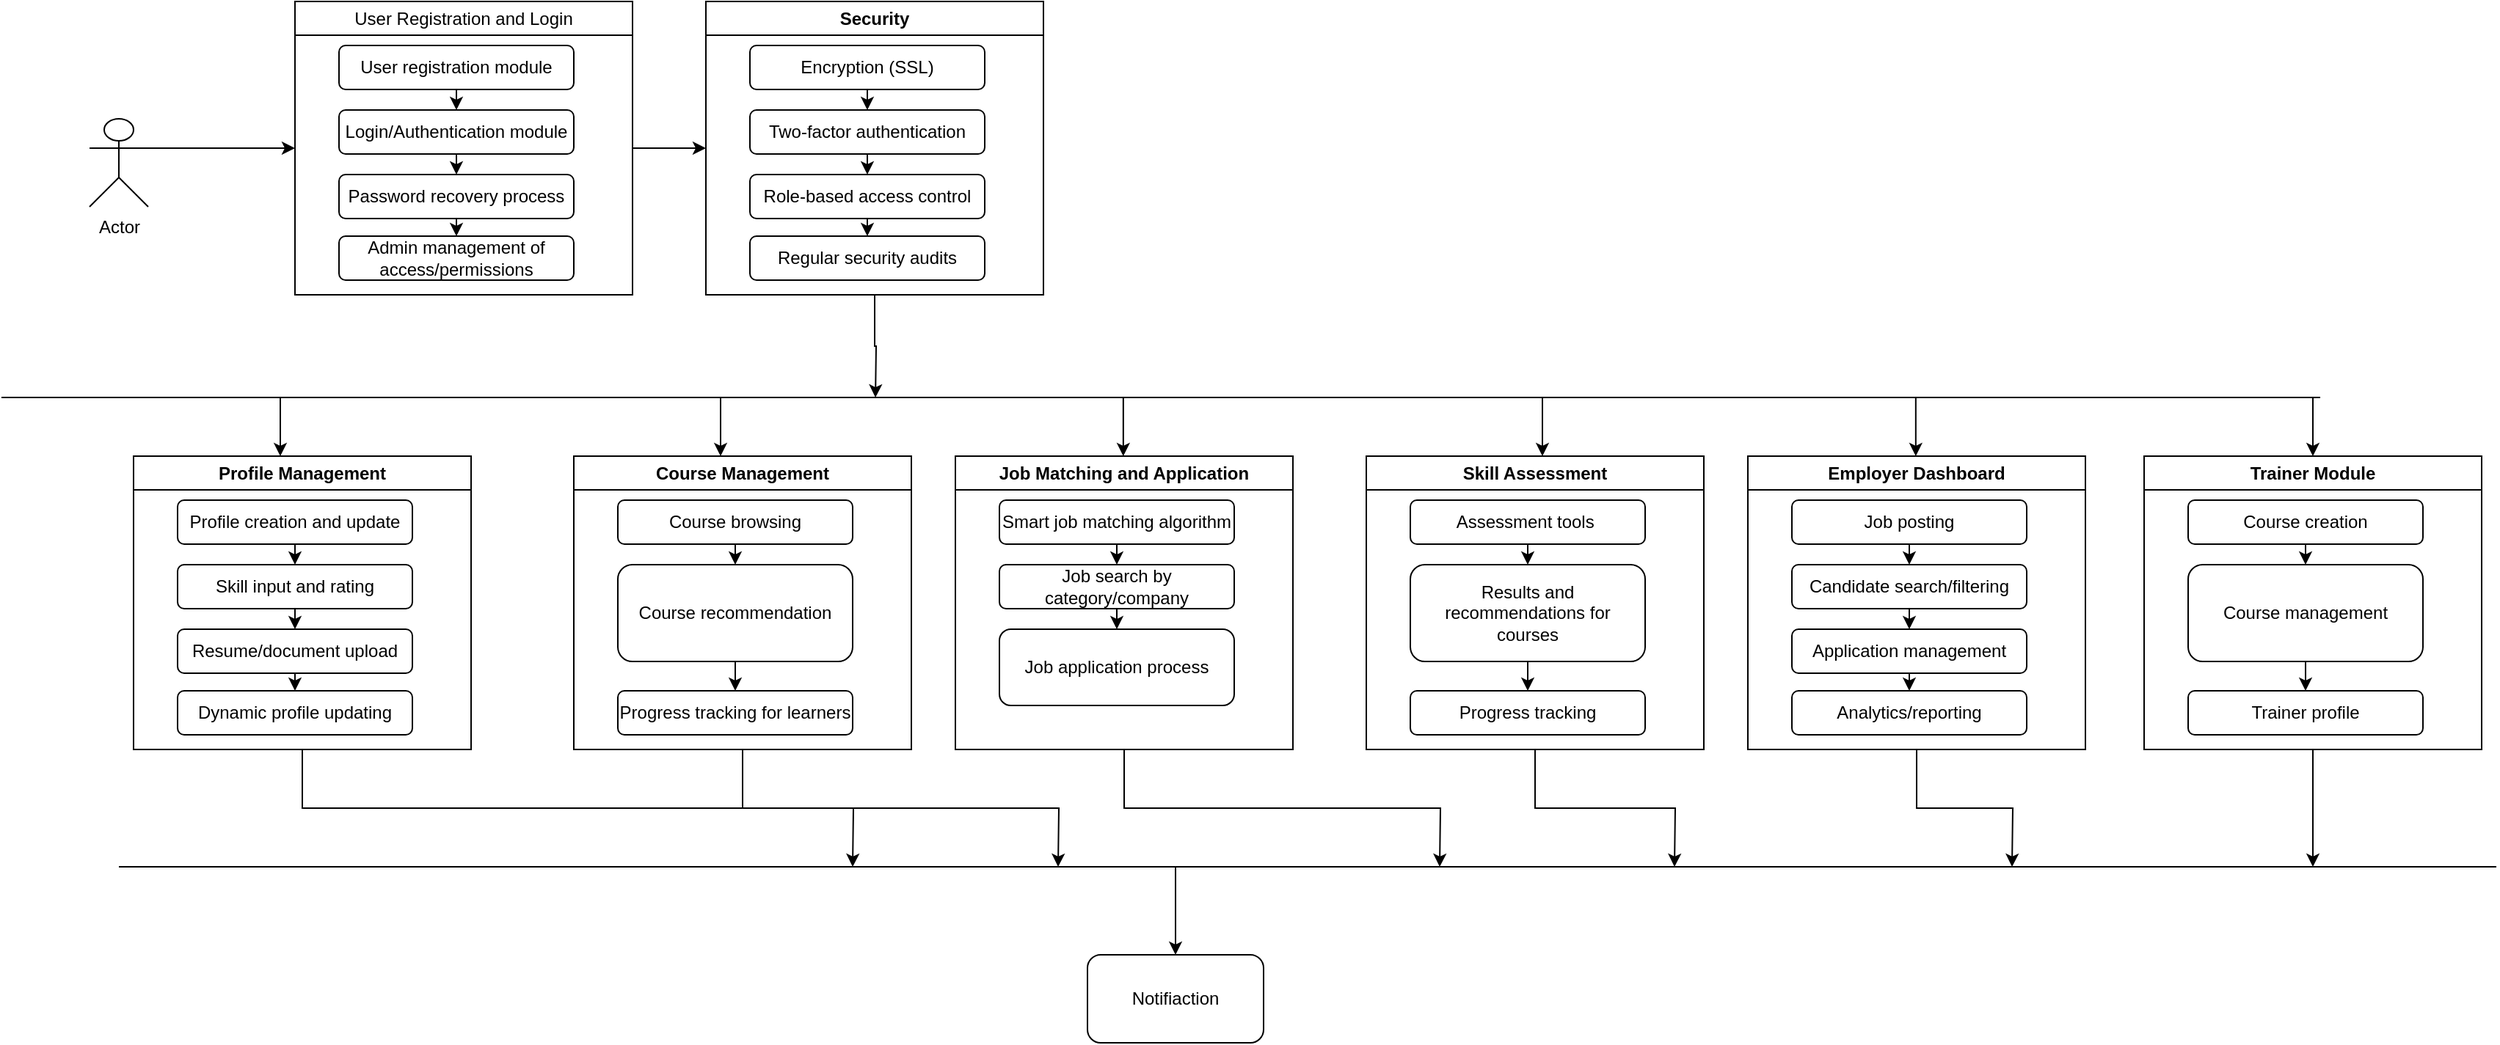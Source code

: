 <mxfile version="24.4.8" type="github">
  <diagram name="Page-1" id="v5uKOIcdS_1mie78dcBx">
    <mxGraphModel dx="1120" dy="478" grid="1" gridSize="10" guides="1" tooltips="1" connect="1" arrows="1" fold="1" page="1" pageScale="1" pageWidth="850" pageHeight="1100" math="0" shadow="0">
      <root>
        <mxCell id="0" />
        <mxCell id="1" parent="0" />
        <mxCell id="T7A3vPWm0_8X9iySJhkO-1" style="edgeStyle=orthogonalEdgeStyle;rounded=0;orthogonalLoop=1;jettySize=auto;html=1;exitX=1;exitY=0.333;exitDx=0;exitDy=0;exitPerimeter=0;" edge="1" parent="1" source="T7A3vPWm0_8X9iySJhkO-2">
          <mxGeometry relative="1" as="geometry">
            <mxPoint x="210" y="120" as="targetPoint" />
          </mxGeometry>
        </mxCell>
        <mxCell id="T7A3vPWm0_8X9iySJhkO-2" value="Actor" style="shape=umlActor;verticalLabelPosition=bottom;verticalAlign=top;html=1;outlineConnect=0;" vertex="1" parent="1">
          <mxGeometry x="70" y="100" width="40" height="60" as="geometry" />
        </mxCell>
        <mxCell id="T7A3vPWm0_8X9iySJhkO-3" style="edgeStyle=orthogonalEdgeStyle;rounded=0;orthogonalLoop=1;jettySize=auto;html=1;exitX=0.5;exitY=1;exitDx=0;exitDy=0;" edge="1" parent="1" source="T7A3vPWm0_8X9iySJhkO-4">
          <mxGeometry relative="1" as="geometry">
            <mxPoint x="1150" y="610" as="targetPoint" />
          </mxGeometry>
        </mxCell>
        <mxCell id="T7A3vPWm0_8X9iySJhkO-4" value="Skill Assessment" style="swimlane;whiteSpace=wrap;html=1;" vertex="1" parent="1">
          <mxGeometry x="940" y="330" width="230" height="200" as="geometry" />
        </mxCell>
        <mxCell id="T7A3vPWm0_8X9iySJhkO-5" style="edgeStyle=orthogonalEdgeStyle;rounded=0;orthogonalLoop=1;jettySize=auto;html=1;exitX=0.5;exitY=1;exitDx=0;exitDy=0;entryX=0.5;entryY=0;entryDx=0;entryDy=0;" edge="1" parent="T7A3vPWm0_8X9iySJhkO-4" source="T7A3vPWm0_8X9iySJhkO-6" target="T7A3vPWm0_8X9iySJhkO-9">
          <mxGeometry relative="1" as="geometry" />
        </mxCell>
        <mxCell id="T7A3vPWm0_8X9iySJhkO-6" value="Assessment tools&amp;nbsp;" style="rounded=1;whiteSpace=wrap;html=1;" vertex="1" parent="T7A3vPWm0_8X9iySJhkO-4">
          <mxGeometry x="30" y="30" width="160" height="30" as="geometry" />
        </mxCell>
        <mxCell id="T7A3vPWm0_8X9iySJhkO-7" style="edgeStyle=orthogonalEdgeStyle;rounded=0;orthogonalLoop=1;jettySize=auto;html=1;exitX=0.5;exitY=1;exitDx=0;exitDy=0;entryX=0.5;entryY=0;entryDx=0;entryDy=0;" edge="1" parent="T7A3vPWm0_8X9iySJhkO-4" source="T7A3vPWm0_8X9iySJhkO-9">
          <mxGeometry relative="1" as="geometry">
            <mxPoint x="110" y="118" as="targetPoint" />
          </mxGeometry>
        </mxCell>
        <mxCell id="T7A3vPWm0_8X9iySJhkO-8" style="edgeStyle=orthogonalEdgeStyle;rounded=0;orthogonalLoop=1;jettySize=auto;html=1;exitX=0.5;exitY=1;exitDx=0;exitDy=0;entryX=0.5;entryY=0;entryDx=0;entryDy=0;" edge="1" parent="T7A3vPWm0_8X9iySJhkO-4" source="T7A3vPWm0_8X9iySJhkO-9" target="T7A3vPWm0_8X9iySJhkO-10">
          <mxGeometry relative="1" as="geometry" />
        </mxCell>
        <mxCell id="T7A3vPWm0_8X9iySJhkO-9" value="Results and recommendations for courses" style="rounded=1;whiteSpace=wrap;html=1;" vertex="1" parent="T7A3vPWm0_8X9iySJhkO-4">
          <mxGeometry x="30" y="74" width="160" height="66" as="geometry" />
        </mxCell>
        <mxCell id="T7A3vPWm0_8X9iySJhkO-10" value="Progress tracking" style="rounded=1;whiteSpace=wrap;html=1;" vertex="1" parent="T7A3vPWm0_8X9iySJhkO-4">
          <mxGeometry x="30" y="160" width="160" height="30" as="geometry" />
        </mxCell>
        <mxCell id="T7A3vPWm0_8X9iySJhkO-11" style="edgeStyle=orthogonalEdgeStyle;rounded=0;orthogonalLoop=1;jettySize=auto;html=1;exitX=0.5;exitY=1;exitDx=0;exitDy=0;" edge="1" parent="1" source="T7A3vPWm0_8X9iySJhkO-12">
          <mxGeometry relative="1" as="geometry">
            <mxPoint x="590" y="610" as="targetPoint" />
          </mxGeometry>
        </mxCell>
        <mxCell id="T7A3vPWm0_8X9iySJhkO-12" value="Profile Management" style="swimlane;whiteSpace=wrap;html=1;" vertex="1" parent="1">
          <mxGeometry x="100" y="330" width="230" height="200" as="geometry" />
        </mxCell>
        <mxCell id="T7A3vPWm0_8X9iySJhkO-13" style="edgeStyle=orthogonalEdgeStyle;rounded=0;orthogonalLoop=1;jettySize=auto;html=1;exitX=0.5;exitY=1;exitDx=0;exitDy=0;entryX=0.5;entryY=0;entryDx=0;entryDy=0;" edge="1" parent="T7A3vPWm0_8X9iySJhkO-12" source="T7A3vPWm0_8X9iySJhkO-14" target="T7A3vPWm0_8X9iySJhkO-16">
          <mxGeometry relative="1" as="geometry" />
        </mxCell>
        <mxCell id="T7A3vPWm0_8X9iySJhkO-14" value="Profile creation and update" style="rounded=1;whiteSpace=wrap;html=1;" vertex="1" parent="T7A3vPWm0_8X9iySJhkO-12">
          <mxGeometry x="30" y="30" width="160" height="30" as="geometry" />
        </mxCell>
        <mxCell id="T7A3vPWm0_8X9iySJhkO-15" style="edgeStyle=orthogonalEdgeStyle;rounded=0;orthogonalLoop=1;jettySize=auto;html=1;exitX=0.5;exitY=1;exitDx=0;exitDy=0;entryX=0.5;entryY=0;entryDx=0;entryDy=0;" edge="1" parent="T7A3vPWm0_8X9iySJhkO-12" source="T7A3vPWm0_8X9iySJhkO-16" target="T7A3vPWm0_8X9iySJhkO-18">
          <mxGeometry relative="1" as="geometry" />
        </mxCell>
        <mxCell id="T7A3vPWm0_8X9iySJhkO-16" value="Skill input and rating" style="rounded=1;whiteSpace=wrap;html=1;" vertex="1" parent="T7A3vPWm0_8X9iySJhkO-12">
          <mxGeometry x="30" y="74" width="160" height="30" as="geometry" />
        </mxCell>
        <mxCell id="T7A3vPWm0_8X9iySJhkO-17" style="edgeStyle=orthogonalEdgeStyle;rounded=0;orthogonalLoop=1;jettySize=auto;html=1;exitX=0.5;exitY=1;exitDx=0;exitDy=0;entryX=0.5;entryY=0;entryDx=0;entryDy=0;" edge="1" parent="T7A3vPWm0_8X9iySJhkO-12" source="T7A3vPWm0_8X9iySJhkO-18" target="T7A3vPWm0_8X9iySJhkO-19">
          <mxGeometry relative="1" as="geometry" />
        </mxCell>
        <mxCell id="T7A3vPWm0_8X9iySJhkO-18" value="Resume/document upload" style="rounded=1;whiteSpace=wrap;html=1;" vertex="1" parent="T7A3vPWm0_8X9iySJhkO-12">
          <mxGeometry x="30" y="118" width="160" height="30" as="geometry" />
        </mxCell>
        <mxCell id="T7A3vPWm0_8X9iySJhkO-19" value="Dynamic profile updating" style="rounded=1;whiteSpace=wrap;html=1;" vertex="1" parent="T7A3vPWm0_8X9iySJhkO-12">
          <mxGeometry x="30" y="160" width="160" height="30" as="geometry" />
        </mxCell>
        <mxCell id="T7A3vPWm0_8X9iySJhkO-20" style="edgeStyle=orthogonalEdgeStyle;rounded=0;orthogonalLoop=1;jettySize=auto;html=1;exitX=0.5;exitY=1;exitDx=0;exitDy=0;" edge="1" parent="1" source="T7A3vPWm0_8X9iySJhkO-21">
          <mxGeometry relative="1" as="geometry">
            <mxPoint x="1380" y="610" as="targetPoint" />
          </mxGeometry>
        </mxCell>
        <mxCell id="T7A3vPWm0_8X9iySJhkO-21" value="Employer Dashboard" style="swimlane;whiteSpace=wrap;html=1;" vertex="1" parent="1">
          <mxGeometry x="1200" y="330" width="230" height="200" as="geometry" />
        </mxCell>
        <mxCell id="T7A3vPWm0_8X9iySJhkO-22" style="edgeStyle=orthogonalEdgeStyle;rounded=0;orthogonalLoop=1;jettySize=auto;html=1;exitX=0.5;exitY=1;exitDx=0;exitDy=0;entryX=0.5;entryY=0;entryDx=0;entryDy=0;" edge="1" parent="T7A3vPWm0_8X9iySJhkO-21" source="T7A3vPWm0_8X9iySJhkO-23" target="T7A3vPWm0_8X9iySJhkO-25">
          <mxGeometry relative="1" as="geometry" />
        </mxCell>
        <mxCell id="T7A3vPWm0_8X9iySJhkO-23" value="Job posting" style="rounded=1;whiteSpace=wrap;html=1;" vertex="1" parent="T7A3vPWm0_8X9iySJhkO-21">
          <mxGeometry x="30" y="30" width="160" height="30" as="geometry" />
        </mxCell>
        <mxCell id="T7A3vPWm0_8X9iySJhkO-24" style="edgeStyle=orthogonalEdgeStyle;rounded=0;orthogonalLoop=1;jettySize=auto;html=1;exitX=0.5;exitY=1;exitDx=0;exitDy=0;entryX=0.5;entryY=0;entryDx=0;entryDy=0;" edge="1" parent="T7A3vPWm0_8X9iySJhkO-21" source="T7A3vPWm0_8X9iySJhkO-25" target="T7A3vPWm0_8X9iySJhkO-27">
          <mxGeometry relative="1" as="geometry" />
        </mxCell>
        <mxCell id="T7A3vPWm0_8X9iySJhkO-25" value="Candidate search/filtering" style="rounded=1;whiteSpace=wrap;html=1;" vertex="1" parent="T7A3vPWm0_8X9iySJhkO-21">
          <mxGeometry x="30" y="74" width="160" height="30" as="geometry" />
        </mxCell>
        <mxCell id="T7A3vPWm0_8X9iySJhkO-26" style="edgeStyle=orthogonalEdgeStyle;rounded=0;orthogonalLoop=1;jettySize=auto;html=1;exitX=0.5;exitY=1;exitDx=0;exitDy=0;entryX=0.5;entryY=0;entryDx=0;entryDy=0;" edge="1" parent="T7A3vPWm0_8X9iySJhkO-21" source="T7A3vPWm0_8X9iySJhkO-27" target="T7A3vPWm0_8X9iySJhkO-28">
          <mxGeometry relative="1" as="geometry" />
        </mxCell>
        <mxCell id="T7A3vPWm0_8X9iySJhkO-27" value="Application management" style="rounded=1;whiteSpace=wrap;html=1;" vertex="1" parent="T7A3vPWm0_8X9iySJhkO-21">
          <mxGeometry x="30" y="118" width="160" height="30" as="geometry" />
        </mxCell>
        <mxCell id="T7A3vPWm0_8X9iySJhkO-28" value="Analytics/reporting" style="rounded=1;whiteSpace=wrap;html=1;" vertex="1" parent="T7A3vPWm0_8X9iySJhkO-21">
          <mxGeometry x="30" y="160" width="160" height="30" as="geometry" />
        </mxCell>
        <mxCell id="T7A3vPWm0_8X9iySJhkO-29" style="edgeStyle=orthogonalEdgeStyle;rounded=0;orthogonalLoop=1;jettySize=auto;html=1;exitX=0.5;exitY=1;exitDx=0;exitDy=0;" edge="1" parent="1" source="T7A3vPWm0_8X9iySJhkO-30">
          <mxGeometry relative="1" as="geometry">
            <mxPoint x="990" y="610" as="targetPoint" />
          </mxGeometry>
        </mxCell>
        <mxCell id="T7A3vPWm0_8X9iySJhkO-30" value="Job Matching and Application" style="swimlane;whiteSpace=wrap;html=1;" vertex="1" parent="1">
          <mxGeometry x="660" y="330" width="230" height="200" as="geometry" />
        </mxCell>
        <mxCell id="T7A3vPWm0_8X9iySJhkO-31" style="edgeStyle=orthogonalEdgeStyle;rounded=0;orthogonalLoop=1;jettySize=auto;html=1;exitX=0.5;exitY=1;exitDx=0;exitDy=0;entryX=0.5;entryY=0;entryDx=0;entryDy=0;" edge="1" parent="T7A3vPWm0_8X9iySJhkO-30" source="T7A3vPWm0_8X9iySJhkO-32" target="T7A3vPWm0_8X9iySJhkO-34">
          <mxGeometry relative="1" as="geometry" />
        </mxCell>
        <mxCell id="T7A3vPWm0_8X9iySJhkO-32" value="Smart job matching algorithm" style="rounded=1;whiteSpace=wrap;html=1;" vertex="1" parent="T7A3vPWm0_8X9iySJhkO-30">
          <mxGeometry x="30" y="30" width="160" height="30" as="geometry" />
        </mxCell>
        <mxCell id="T7A3vPWm0_8X9iySJhkO-33" style="edgeStyle=orthogonalEdgeStyle;rounded=0;orthogonalLoop=1;jettySize=auto;html=1;exitX=0.5;exitY=1;exitDx=0;exitDy=0;entryX=0.5;entryY=0;entryDx=0;entryDy=0;" edge="1" parent="T7A3vPWm0_8X9iySJhkO-30" source="T7A3vPWm0_8X9iySJhkO-34" target="T7A3vPWm0_8X9iySJhkO-35">
          <mxGeometry relative="1" as="geometry" />
        </mxCell>
        <mxCell id="T7A3vPWm0_8X9iySJhkO-34" value="Job search by category/company" style="rounded=1;whiteSpace=wrap;html=1;" vertex="1" parent="T7A3vPWm0_8X9iySJhkO-30">
          <mxGeometry x="30" y="74" width="160" height="30" as="geometry" />
        </mxCell>
        <mxCell id="T7A3vPWm0_8X9iySJhkO-35" value="Job application process" style="rounded=1;whiteSpace=wrap;html=1;" vertex="1" parent="T7A3vPWm0_8X9iySJhkO-30">
          <mxGeometry x="30" y="118" width="160" height="52" as="geometry" />
        </mxCell>
        <mxCell id="T7A3vPWm0_8X9iySJhkO-36" style="edgeStyle=orthogonalEdgeStyle;rounded=0;orthogonalLoop=1;jettySize=auto;html=1;exitX=1;exitY=0.5;exitDx=0;exitDy=0;entryX=0;entryY=0.5;entryDx=0;entryDy=0;" edge="1" parent="1" source="T7A3vPWm0_8X9iySJhkO-37" target="T7A3vPWm0_8X9iySJhkO-62">
          <mxGeometry relative="1" as="geometry" />
        </mxCell>
        <mxCell id="T7A3vPWm0_8X9iySJhkO-37" value="&lt;span style=&quot;font-weight: 400;&quot;&gt;User Registration and Login&lt;/span&gt;" style="swimlane;whiteSpace=wrap;html=1;" vertex="1" parent="1">
          <mxGeometry x="210" y="20" width="230" height="200" as="geometry" />
        </mxCell>
        <mxCell id="T7A3vPWm0_8X9iySJhkO-38" style="edgeStyle=orthogonalEdgeStyle;rounded=0;orthogonalLoop=1;jettySize=auto;html=1;exitX=0.5;exitY=1;exitDx=0;exitDy=0;entryX=0.5;entryY=0;entryDx=0;entryDy=0;" edge="1" parent="T7A3vPWm0_8X9iySJhkO-37" source="T7A3vPWm0_8X9iySJhkO-39" target="T7A3vPWm0_8X9iySJhkO-41">
          <mxGeometry relative="1" as="geometry" />
        </mxCell>
        <mxCell id="T7A3vPWm0_8X9iySJhkO-39" value="User registration module" style="rounded=1;whiteSpace=wrap;html=1;" vertex="1" parent="T7A3vPWm0_8X9iySJhkO-37">
          <mxGeometry x="30" y="30" width="160" height="30" as="geometry" />
        </mxCell>
        <mxCell id="T7A3vPWm0_8X9iySJhkO-40" style="edgeStyle=orthogonalEdgeStyle;rounded=0;orthogonalLoop=1;jettySize=auto;html=1;exitX=0.5;exitY=1;exitDx=0;exitDy=0;entryX=0.5;entryY=0;entryDx=0;entryDy=0;" edge="1" parent="T7A3vPWm0_8X9iySJhkO-37" source="T7A3vPWm0_8X9iySJhkO-41" target="T7A3vPWm0_8X9iySJhkO-43">
          <mxGeometry relative="1" as="geometry" />
        </mxCell>
        <mxCell id="T7A3vPWm0_8X9iySJhkO-41" value="Login/Authentication module" style="rounded=1;whiteSpace=wrap;html=1;" vertex="1" parent="T7A3vPWm0_8X9iySJhkO-37">
          <mxGeometry x="30" y="74" width="160" height="30" as="geometry" />
        </mxCell>
        <mxCell id="T7A3vPWm0_8X9iySJhkO-42" style="edgeStyle=orthogonalEdgeStyle;rounded=0;orthogonalLoop=1;jettySize=auto;html=1;exitX=0.5;exitY=1;exitDx=0;exitDy=0;entryX=0.5;entryY=0;entryDx=0;entryDy=0;" edge="1" parent="T7A3vPWm0_8X9iySJhkO-37" source="T7A3vPWm0_8X9iySJhkO-43" target="T7A3vPWm0_8X9iySJhkO-44">
          <mxGeometry relative="1" as="geometry" />
        </mxCell>
        <mxCell id="T7A3vPWm0_8X9iySJhkO-43" value="Password recovery process" style="rounded=1;whiteSpace=wrap;html=1;" vertex="1" parent="T7A3vPWm0_8X9iySJhkO-37">
          <mxGeometry x="30" y="118" width="160" height="30" as="geometry" />
        </mxCell>
        <mxCell id="T7A3vPWm0_8X9iySJhkO-44" value="Admin management of access/permissions" style="rounded=1;whiteSpace=wrap;html=1;" vertex="1" parent="T7A3vPWm0_8X9iySJhkO-37">
          <mxGeometry x="30" y="160" width="160" height="30" as="geometry" />
        </mxCell>
        <mxCell id="T7A3vPWm0_8X9iySJhkO-45" style="edgeStyle=orthogonalEdgeStyle;rounded=0;orthogonalLoop=1;jettySize=auto;html=1;exitX=0.5;exitY=1;exitDx=0;exitDy=0;" edge="1" parent="1" source="T7A3vPWm0_8X9iySJhkO-46">
          <mxGeometry relative="1" as="geometry">
            <mxPoint x="730" y="610" as="targetPoint" />
          </mxGeometry>
        </mxCell>
        <mxCell id="T7A3vPWm0_8X9iySJhkO-46" value="Course Management" style="swimlane;whiteSpace=wrap;html=1;" vertex="1" parent="1">
          <mxGeometry x="400" y="330" width="230" height="200" as="geometry" />
        </mxCell>
        <mxCell id="T7A3vPWm0_8X9iySJhkO-47" style="edgeStyle=orthogonalEdgeStyle;rounded=0;orthogonalLoop=1;jettySize=auto;html=1;exitX=0.5;exitY=1;exitDx=0;exitDy=0;entryX=0.5;entryY=0;entryDx=0;entryDy=0;" edge="1" parent="T7A3vPWm0_8X9iySJhkO-46" source="T7A3vPWm0_8X9iySJhkO-48" target="T7A3vPWm0_8X9iySJhkO-51">
          <mxGeometry relative="1" as="geometry" />
        </mxCell>
        <mxCell id="T7A3vPWm0_8X9iySJhkO-48" value="Course browsing" style="rounded=1;whiteSpace=wrap;html=1;" vertex="1" parent="T7A3vPWm0_8X9iySJhkO-46">
          <mxGeometry x="30" y="30" width="160" height="30" as="geometry" />
        </mxCell>
        <mxCell id="T7A3vPWm0_8X9iySJhkO-49" style="edgeStyle=orthogonalEdgeStyle;rounded=0;orthogonalLoop=1;jettySize=auto;html=1;exitX=0.5;exitY=1;exitDx=0;exitDy=0;entryX=0.5;entryY=0;entryDx=0;entryDy=0;" edge="1" parent="T7A3vPWm0_8X9iySJhkO-46" source="T7A3vPWm0_8X9iySJhkO-51">
          <mxGeometry relative="1" as="geometry">
            <mxPoint x="110" y="118" as="targetPoint" />
          </mxGeometry>
        </mxCell>
        <mxCell id="T7A3vPWm0_8X9iySJhkO-50" style="edgeStyle=orthogonalEdgeStyle;rounded=0;orthogonalLoop=1;jettySize=auto;html=1;exitX=0.5;exitY=1;exitDx=0;exitDy=0;entryX=0.5;entryY=0;entryDx=0;entryDy=0;" edge="1" parent="T7A3vPWm0_8X9iySJhkO-46" source="T7A3vPWm0_8X9iySJhkO-51" target="T7A3vPWm0_8X9iySJhkO-52">
          <mxGeometry relative="1" as="geometry" />
        </mxCell>
        <mxCell id="T7A3vPWm0_8X9iySJhkO-51" value="Course recommendation" style="rounded=1;whiteSpace=wrap;html=1;" vertex="1" parent="T7A3vPWm0_8X9iySJhkO-46">
          <mxGeometry x="30" y="74" width="160" height="66" as="geometry" />
        </mxCell>
        <mxCell id="T7A3vPWm0_8X9iySJhkO-52" value="Progress tracking for learners" style="rounded=1;whiteSpace=wrap;html=1;" vertex="1" parent="T7A3vPWm0_8X9iySJhkO-46">
          <mxGeometry x="30" y="160" width="160" height="30" as="geometry" />
        </mxCell>
        <mxCell id="T7A3vPWm0_8X9iySJhkO-53" style="edgeStyle=orthogonalEdgeStyle;rounded=0;orthogonalLoop=1;jettySize=auto;html=1;exitX=0.5;exitY=1;exitDx=0;exitDy=0;" edge="1" parent="1" source="T7A3vPWm0_8X9iySJhkO-54">
          <mxGeometry relative="1" as="geometry">
            <mxPoint x="1585" y="610" as="targetPoint" />
          </mxGeometry>
        </mxCell>
        <mxCell id="T7A3vPWm0_8X9iySJhkO-54" value="Trainer Module" style="swimlane;whiteSpace=wrap;html=1;" vertex="1" parent="1">
          <mxGeometry x="1470" y="330" width="230" height="200" as="geometry" />
        </mxCell>
        <mxCell id="T7A3vPWm0_8X9iySJhkO-55" style="edgeStyle=orthogonalEdgeStyle;rounded=0;orthogonalLoop=1;jettySize=auto;html=1;exitX=0.5;exitY=1;exitDx=0;exitDy=0;entryX=0.5;entryY=0;entryDx=0;entryDy=0;" edge="1" parent="T7A3vPWm0_8X9iySJhkO-54" source="T7A3vPWm0_8X9iySJhkO-56" target="T7A3vPWm0_8X9iySJhkO-59">
          <mxGeometry relative="1" as="geometry" />
        </mxCell>
        <mxCell id="T7A3vPWm0_8X9iySJhkO-56" value="Course creation" style="rounded=1;whiteSpace=wrap;html=1;" vertex="1" parent="T7A3vPWm0_8X9iySJhkO-54">
          <mxGeometry x="30" y="30" width="160" height="30" as="geometry" />
        </mxCell>
        <mxCell id="T7A3vPWm0_8X9iySJhkO-57" style="edgeStyle=orthogonalEdgeStyle;rounded=0;orthogonalLoop=1;jettySize=auto;html=1;exitX=0.5;exitY=1;exitDx=0;exitDy=0;entryX=0.5;entryY=0;entryDx=0;entryDy=0;" edge="1" parent="T7A3vPWm0_8X9iySJhkO-54" source="T7A3vPWm0_8X9iySJhkO-59">
          <mxGeometry relative="1" as="geometry">
            <mxPoint x="110" y="118" as="targetPoint" />
          </mxGeometry>
        </mxCell>
        <mxCell id="T7A3vPWm0_8X9iySJhkO-58" style="edgeStyle=orthogonalEdgeStyle;rounded=0;orthogonalLoop=1;jettySize=auto;html=1;exitX=0.5;exitY=1;exitDx=0;exitDy=0;entryX=0.5;entryY=0;entryDx=0;entryDy=0;" edge="1" parent="T7A3vPWm0_8X9iySJhkO-54" source="T7A3vPWm0_8X9iySJhkO-59" target="T7A3vPWm0_8X9iySJhkO-60">
          <mxGeometry relative="1" as="geometry" />
        </mxCell>
        <mxCell id="T7A3vPWm0_8X9iySJhkO-59" value="Course management" style="rounded=1;whiteSpace=wrap;html=1;" vertex="1" parent="T7A3vPWm0_8X9iySJhkO-54">
          <mxGeometry x="30" y="74" width="160" height="66" as="geometry" />
        </mxCell>
        <mxCell id="T7A3vPWm0_8X9iySJhkO-60" value="Trainer profile" style="rounded=1;whiteSpace=wrap;html=1;" vertex="1" parent="T7A3vPWm0_8X9iySJhkO-54">
          <mxGeometry x="30" y="160" width="160" height="30" as="geometry" />
        </mxCell>
        <mxCell id="T7A3vPWm0_8X9iySJhkO-61" style="edgeStyle=orthogonalEdgeStyle;rounded=0;orthogonalLoop=1;jettySize=auto;html=1;exitX=0.5;exitY=1;exitDx=0;exitDy=0;" edge="1" parent="1" source="T7A3vPWm0_8X9iySJhkO-62">
          <mxGeometry relative="1" as="geometry">
            <mxPoint x="605.529" y="290.0" as="targetPoint" />
          </mxGeometry>
        </mxCell>
        <mxCell id="T7A3vPWm0_8X9iySJhkO-62" value="Security" style="swimlane;whiteSpace=wrap;html=1;" vertex="1" parent="1">
          <mxGeometry x="490" y="20" width="230" height="200" as="geometry" />
        </mxCell>
        <mxCell id="T7A3vPWm0_8X9iySJhkO-63" style="edgeStyle=orthogonalEdgeStyle;rounded=0;orthogonalLoop=1;jettySize=auto;html=1;exitX=0.5;exitY=1;exitDx=0;exitDy=0;entryX=0.5;entryY=0;entryDx=0;entryDy=0;" edge="1" parent="T7A3vPWm0_8X9iySJhkO-62" source="T7A3vPWm0_8X9iySJhkO-64" target="T7A3vPWm0_8X9iySJhkO-66">
          <mxGeometry relative="1" as="geometry" />
        </mxCell>
        <mxCell id="T7A3vPWm0_8X9iySJhkO-64" value="Encryption (SSL)" style="rounded=1;whiteSpace=wrap;html=1;" vertex="1" parent="T7A3vPWm0_8X9iySJhkO-62">
          <mxGeometry x="30" y="30" width="160" height="30" as="geometry" />
        </mxCell>
        <mxCell id="T7A3vPWm0_8X9iySJhkO-65" style="edgeStyle=orthogonalEdgeStyle;rounded=0;orthogonalLoop=1;jettySize=auto;html=1;exitX=0.5;exitY=1;exitDx=0;exitDy=0;entryX=0.5;entryY=0;entryDx=0;entryDy=0;" edge="1" parent="T7A3vPWm0_8X9iySJhkO-62" source="T7A3vPWm0_8X9iySJhkO-66" target="T7A3vPWm0_8X9iySJhkO-68">
          <mxGeometry relative="1" as="geometry" />
        </mxCell>
        <mxCell id="T7A3vPWm0_8X9iySJhkO-66" value="Two-factor authentication" style="rounded=1;whiteSpace=wrap;html=1;" vertex="1" parent="T7A3vPWm0_8X9iySJhkO-62">
          <mxGeometry x="30" y="74" width="160" height="30" as="geometry" />
        </mxCell>
        <mxCell id="T7A3vPWm0_8X9iySJhkO-67" style="edgeStyle=orthogonalEdgeStyle;rounded=0;orthogonalLoop=1;jettySize=auto;html=1;exitX=0.5;exitY=1;exitDx=0;exitDy=0;entryX=0.5;entryY=0;entryDx=0;entryDy=0;" edge="1" parent="T7A3vPWm0_8X9iySJhkO-62" source="T7A3vPWm0_8X9iySJhkO-68" target="T7A3vPWm0_8X9iySJhkO-69">
          <mxGeometry relative="1" as="geometry" />
        </mxCell>
        <mxCell id="T7A3vPWm0_8X9iySJhkO-68" value="Role-based access control" style="rounded=1;whiteSpace=wrap;html=1;" vertex="1" parent="T7A3vPWm0_8X9iySJhkO-62">
          <mxGeometry x="30" y="118" width="160" height="30" as="geometry" />
        </mxCell>
        <mxCell id="T7A3vPWm0_8X9iySJhkO-69" value="Regular security audits" style="rounded=1;whiteSpace=wrap;html=1;" vertex="1" parent="T7A3vPWm0_8X9iySJhkO-62">
          <mxGeometry x="30" y="160" width="160" height="30" as="geometry" />
        </mxCell>
        <mxCell id="T7A3vPWm0_8X9iySJhkO-70" value="" style="endArrow=none;html=1;rounded=0;" edge="1" parent="1">
          <mxGeometry width="50" height="50" relative="1" as="geometry">
            <mxPoint x="10" y="290" as="sourcePoint" />
            <mxPoint x="1590" y="290" as="targetPoint" />
          </mxGeometry>
        </mxCell>
        <mxCell id="T7A3vPWm0_8X9iySJhkO-71" value="" style="endArrow=classic;html=1;rounded=0;entryX=0.5;entryY=0;entryDx=0;entryDy=0;" edge="1" parent="1" target="T7A3vPWm0_8X9iySJhkO-54">
          <mxGeometry width="50" height="50" relative="1" as="geometry">
            <mxPoint x="1585" y="290" as="sourcePoint" />
            <mxPoint x="1040" y="460" as="targetPoint" />
          </mxGeometry>
        </mxCell>
        <mxCell id="T7A3vPWm0_8X9iySJhkO-72" value="" style="endArrow=classic;html=1;rounded=0;entryX=0.5;entryY=0;entryDx=0;entryDy=0;" edge="1" parent="1">
          <mxGeometry width="50" height="50" relative="1" as="geometry">
            <mxPoint x="1314.41" y="290" as="sourcePoint" />
            <mxPoint x="1314.41" y="330" as="targetPoint" />
          </mxGeometry>
        </mxCell>
        <mxCell id="T7A3vPWm0_8X9iySJhkO-73" value="" style="endArrow=classic;html=1;rounded=0;entryX=0.5;entryY=0;entryDx=0;entryDy=0;" edge="1" parent="1">
          <mxGeometry width="50" height="50" relative="1" as="geometry">
            <mxPoint x="1060" y="290" as="sourcePoint" />
            <mxPoint x="1060" y="330" as="targetPoint" />
          </mxGeometry>
        </mxCell>
        <mxCell id="T7A3vPWm0_8X9iySJhkO-74" value="" style="endArrow=classic;html=1;rounded=0;entryX=0.5;entryY=0;entryDx=0;entryDy=0;" edge="1" parent="1">
          <mxGeometry width="50" height="50" relative="1" as="geometry">
            <mxPoint x="774.41" y="290" as="sourcePoint" />
            <mxPoint x="774.41" y="330" as="targetPoint" />
          </mxGeometry>
        </mxCell>
        <mxCell id="T7A3vPWm0_8X9iySJhkO-75" value="" style="endArrow=classic;html=1;rounded=0;entryX=0.5;entryY=0;entryDx=0;entryDy=0;" edge="1" parent="1">
          <mxGeometry width="50" height="50" relative="1" as="geometry">
            <mxPoint x="500.0" y="290" as="sourcePoint" />
            <mxPoint x="500.0" y="330" as="targetPoint" />
          </mxGeometry>
        </mxCell>
        <mxCell id="T7A3vPWm0_8X9iySJhkO-76" value="" style="endArrow=classic;html=1;rounded=0;entryX=0.5;entryY=0;entryDx=0;entryDy=0;" edge="1" parent="1">
          <mxGeometry width="50" height="50" relative="1" as="geometry">
            <mxPoint x="200.0" y="290" as="sourcePoint" />
            <mxPoint x="200.0" y="330" as="targetPoint" />
          </mxGeometry>
        </mxCell>
        <mxCell id="T7A3vPWm0_8X9iySJhkO-77" value="" style="endArrow=none;html=1;rounded=0;" edge="1" parent="1">
          <mxGeometry width="50" height="50" relative="1" as="geometry">
            <mxPoint x="90" y="610" as="sourcePoint" />
            <mxPoint x="1710" y="610" as="targetPoint" />
          </mxGeometry>
        </mxCell>
        <mxCell id="T7A3vPWm0_8X9iySJhkO-78" value="Notifiaction" style="rounded=1;whiteSpace=wrap;html=1;" vertex="1" parent="1">
          <mxGeometry x="750" y="670" width="120" height="60" as="geometry" />
        </mxCell>
        <mxCell id="T7A3vPWm0_8X9iySJhkO-79" value="" style="endArrow=classic;html=1;rounded=0;entryX=0.5;entryY=0;entryDx=0;entryDy=0;" edge="1" parent="1" target="T7A3vPWm0_8X9iySJhkO-78">
          <mxGeometry width="50" height="50" relative="1" as="geometry">
            <mxPoint x="810" y="610" as="sourcePoint" />
            <mxPoint x="830" y="480" as="targetPoint" />
          </mxGeometry>
        </mxCell>
      </root>
    </mxGraphModel>
  </diagram>
</mxfile>
